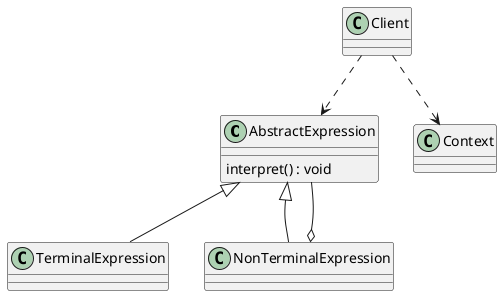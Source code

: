 @startuml
class AbstractExpression{
    interpret() : void
}
AbstractExpression <|-- TerminalExpression
AbstractExpression <|-- NonTerminalExpression
AbstractExpression --o NonTerminalExpression
Client ..> Context
Client ..> AbstractExpression
@enduml